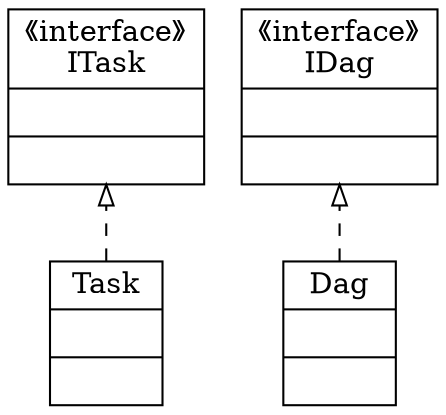 digraph stargo {
    rankdir=BT

    node [
        shape = "record"
    ]

    ITask [
        label = "{《interface》\lITask||}"
    ]

    IDag [
        label = "{《interface》\lIDag||}"
    ]

    Task [
        label = "{Task||}"
    ]

    Dag [
        label = "{Dag||}"
    ]

    Task -> ITask [style=dashed arrowhead=empty]
    Dag -> IDag [style=dashed arrowhead=empty]

}